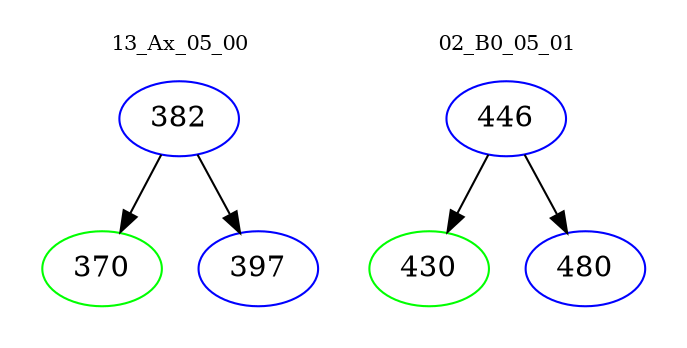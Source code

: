 digraph{
subgraph cluster_0 {
color = white
label = "13_Ax_05_00";
fontsize=10;
T0_382 [label="382", color="blue"]
T0_382 -> T0_370 [color="black"]
T0_370 [label="370", color="green"]
T0_382 -> T0_397 [color="black"]
T0_397 [label="397", color="blue"]
}
subgraph cluster_1 {
color = white
label = "02_B0_05_01";
fontsize=10;
T1_446 [label="446", color="blue"]
T1_446 -> T1_430 [color="black"]
T1_430 [label="430", color="green"]
T1_446 -> T1_480 [color="black"]
T1_480 [label="480", color="blue"]
}
}
